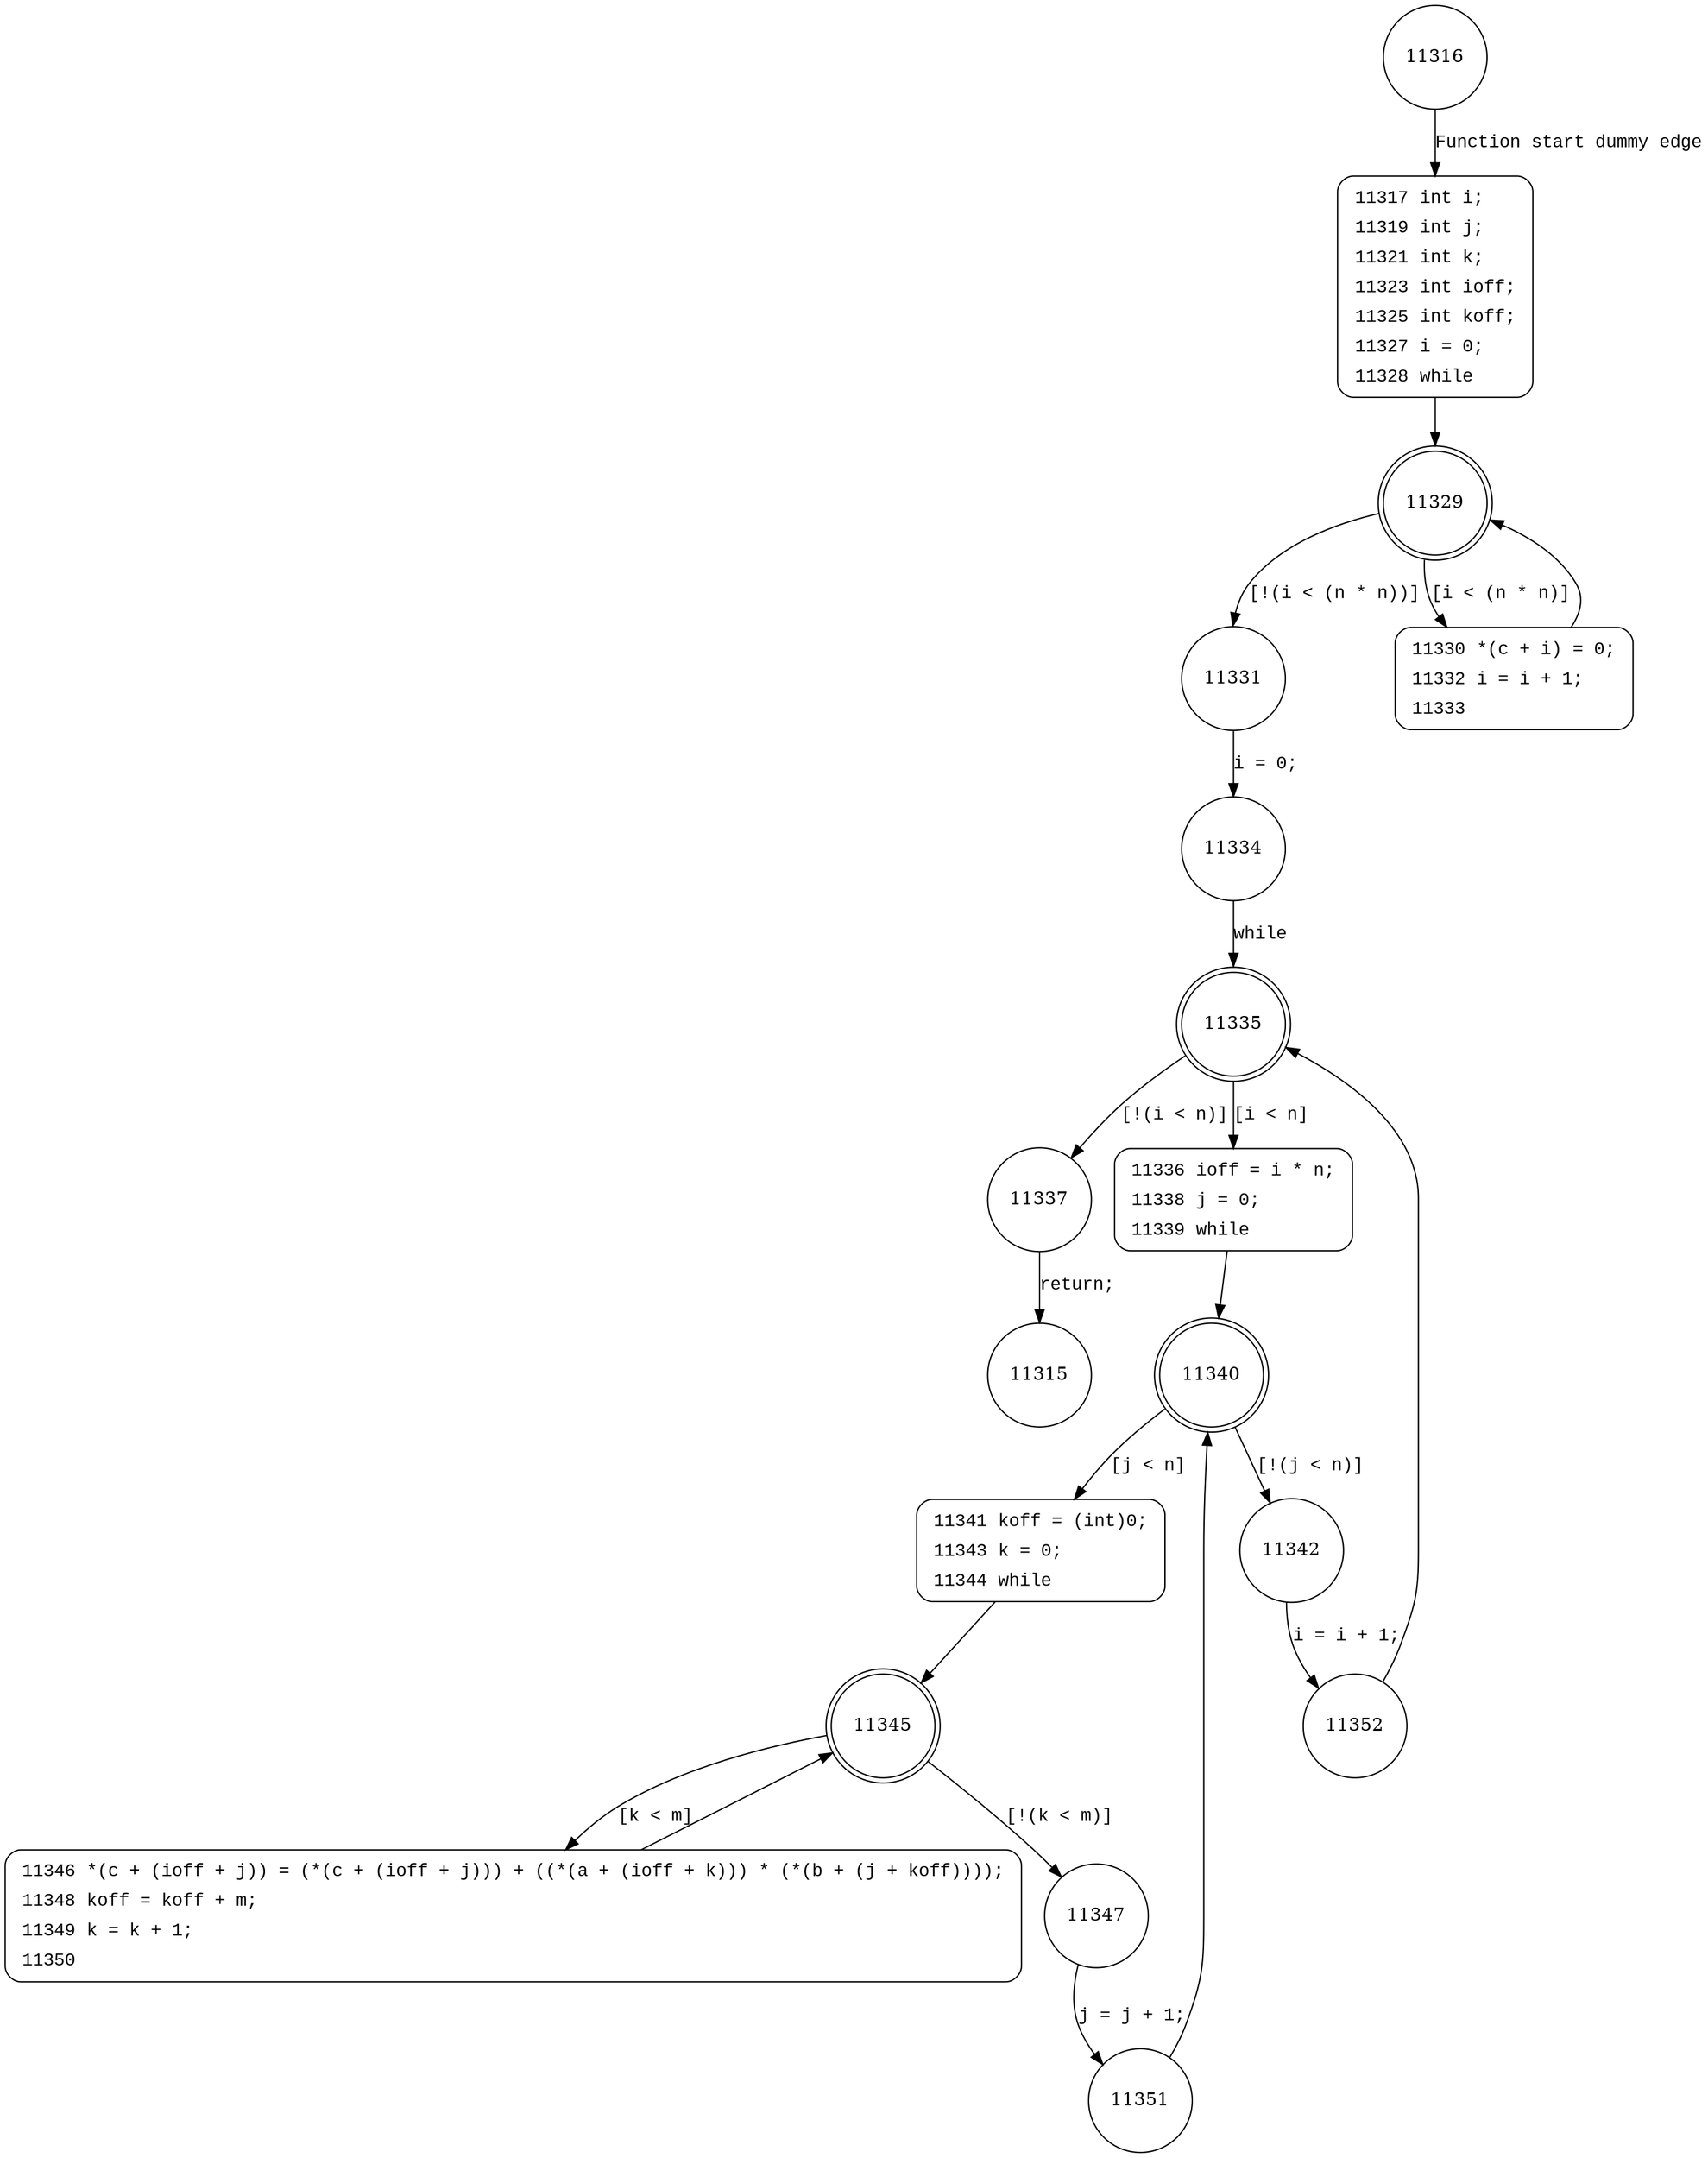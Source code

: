 digraph matmul {
11316 [shape="circle"]
11317 [shape="circle"]
11329 [shape="doublecircle"]
11331 [shape="circle"]
11330 [shape="circle"]
11334 [shape="circle"]
11335 [shape="doublecircle"]
11337 [shape="circle"]
11336 [shape="circle"]
11340 [shape="doublecircle"]
11342 [shape="circle"]
11341 [shape="circle"]
11345 [shape="doublecircle"]
11347 [shape="circle"]
11346 [shape="circle"]
11351 [shape="circle"]
11352 [shape="circle"]
11315 [shape="circle"]
11317 [style="filled,bold" penwidth="1" fillcolor="white" fontname="Courier New" shape="Mrecord" label=<<table border="0" cellborder="0" cellpadding="3" bgcolor="white"><tr><td align="right">11317</td><td align="left">int i;</td></tr><tr><td align="right">11319</td><td align="left">int j;</td></tr><tr><td align="right">11321</td><td align="left">int k;</td></tr><tr><td align="right">11323</td><td align="left">int ioff;</td></tr><tr><td align="right">11325</td><td align="left">int koff;</td></tr><tr><td align="right">11327</td><td align="left">i = 0;</td></tr><tr><td align="right">11328</td><td align="left">while</td></tr></table>>]
11317 -> 11329[label=""]
11330 [style="filled,bold" penwidth="1" fillcolor="white" fontname="Courier New" shape="Mrecord" label=<<table border="0" cellborder="0" cellpadding="3" bgcolor="white"><tr><td align="right">11330</td><td align="left">*(c + i) = 0;</td></tr><tr><td align="right">11332</td><td align="left">i = i + 1;</td></tr><tr><td align="right">11333</td><td align="left"></td></tr></table>>]
11330 -> 11329[label=""]
11336 [style="filled,bold" penwidth="1" fillcolor="white" fontname="Courier New" shape="Mrecord" label=<<table border="0" cellborder="0" cellpadding="3" bgcolor="white"><tr><td align="right">11336</td><td align="left">ioff = i * n;</td></tr><tr><td align="right">11338</td><td align="left">j = 0;</td></tr><tr><td align="right">11339</td><td align="left">while</td></tr></table>>]
11336 -> 11340[label=""]
11341 [style="filled,bold" penwidth="1" fillcolor="white" fontname="Courier New" shape="Mrecord" label=<<table border="0" cellborder="0" cellpadding="3" bgcolor="white"><tr><td align="right">11341</td><td align="left">koff = (int)0;</td></tr><tr><td align="right">11343</td><td align="left">k = 0;</td></tr><tr><td align="right">11344</td><td align="left">while</td></tr></table>>]
11341 -> 11345[label=""]
11346 [style="filled,bold" penwidth="1" fillcolor="white" fontname="Courier New" shape="Mrecord" label=<<table border="0" cellborder="0" cellpadding="3" bgcolor="white"><tr><td align="right">11346</td><td align="left">*(c + (ioff + j)) = (*(c + (ioff + j))) + ((*(a + (ioff + k))) * (*(b + (j + koff))));</td></tr><tr><td align="right">11348</td><td align="left">koff = koff + m;</td></tr><tr><td align="right">11349</td><td align="left">k = k + 1;</td></tr><tr><td align="right">11350</td><td align="left"></td></tr></table>>]
11346 -> 11345[label=""]
11316 -> 11317 [label="Function start dummy edge" fontname="Courier New"]
11329 -> 11331 [label="[!(i < (n * n))]" fontname="Courier New"]
11329 -> 11330 [label="[i < (n * n)]" fontname="Courier New"]
11331 -> 11334 [label="i = 0;" fontname="Courier New"]
11335 -> 11337 [label="[!(i < n)]" fontname="Courier New"]
11335 -> 11336 [label="[i < n]" fontname="Courier New"]
11340 -> 11342 [label="[!(j < n)]" fontname="Courier New"]
11340 -> 11341 [label="[j < n]" fontname="Courier New"]
11345 -> 11347 [label="[!(k < m)]" fontname="Courier New"]
11345 -> 11346 [label="[k < m]" fontname="Courier New"]
11347 -> 11351 [label="j = j + 1;" fontname="Courier New"]
11342 -> 11352 [label="i = i + 1;" fontname="Courier New"]
11337 -> 11315 [label="return;" fontname="Courier New"]
11334 -> 11335 [label="while" fontname="Courier New"]
11351 -> 11340 [label="" fontname="Courier New"]
11352 -> 11335 [label="" fontname="Courier New"]
}